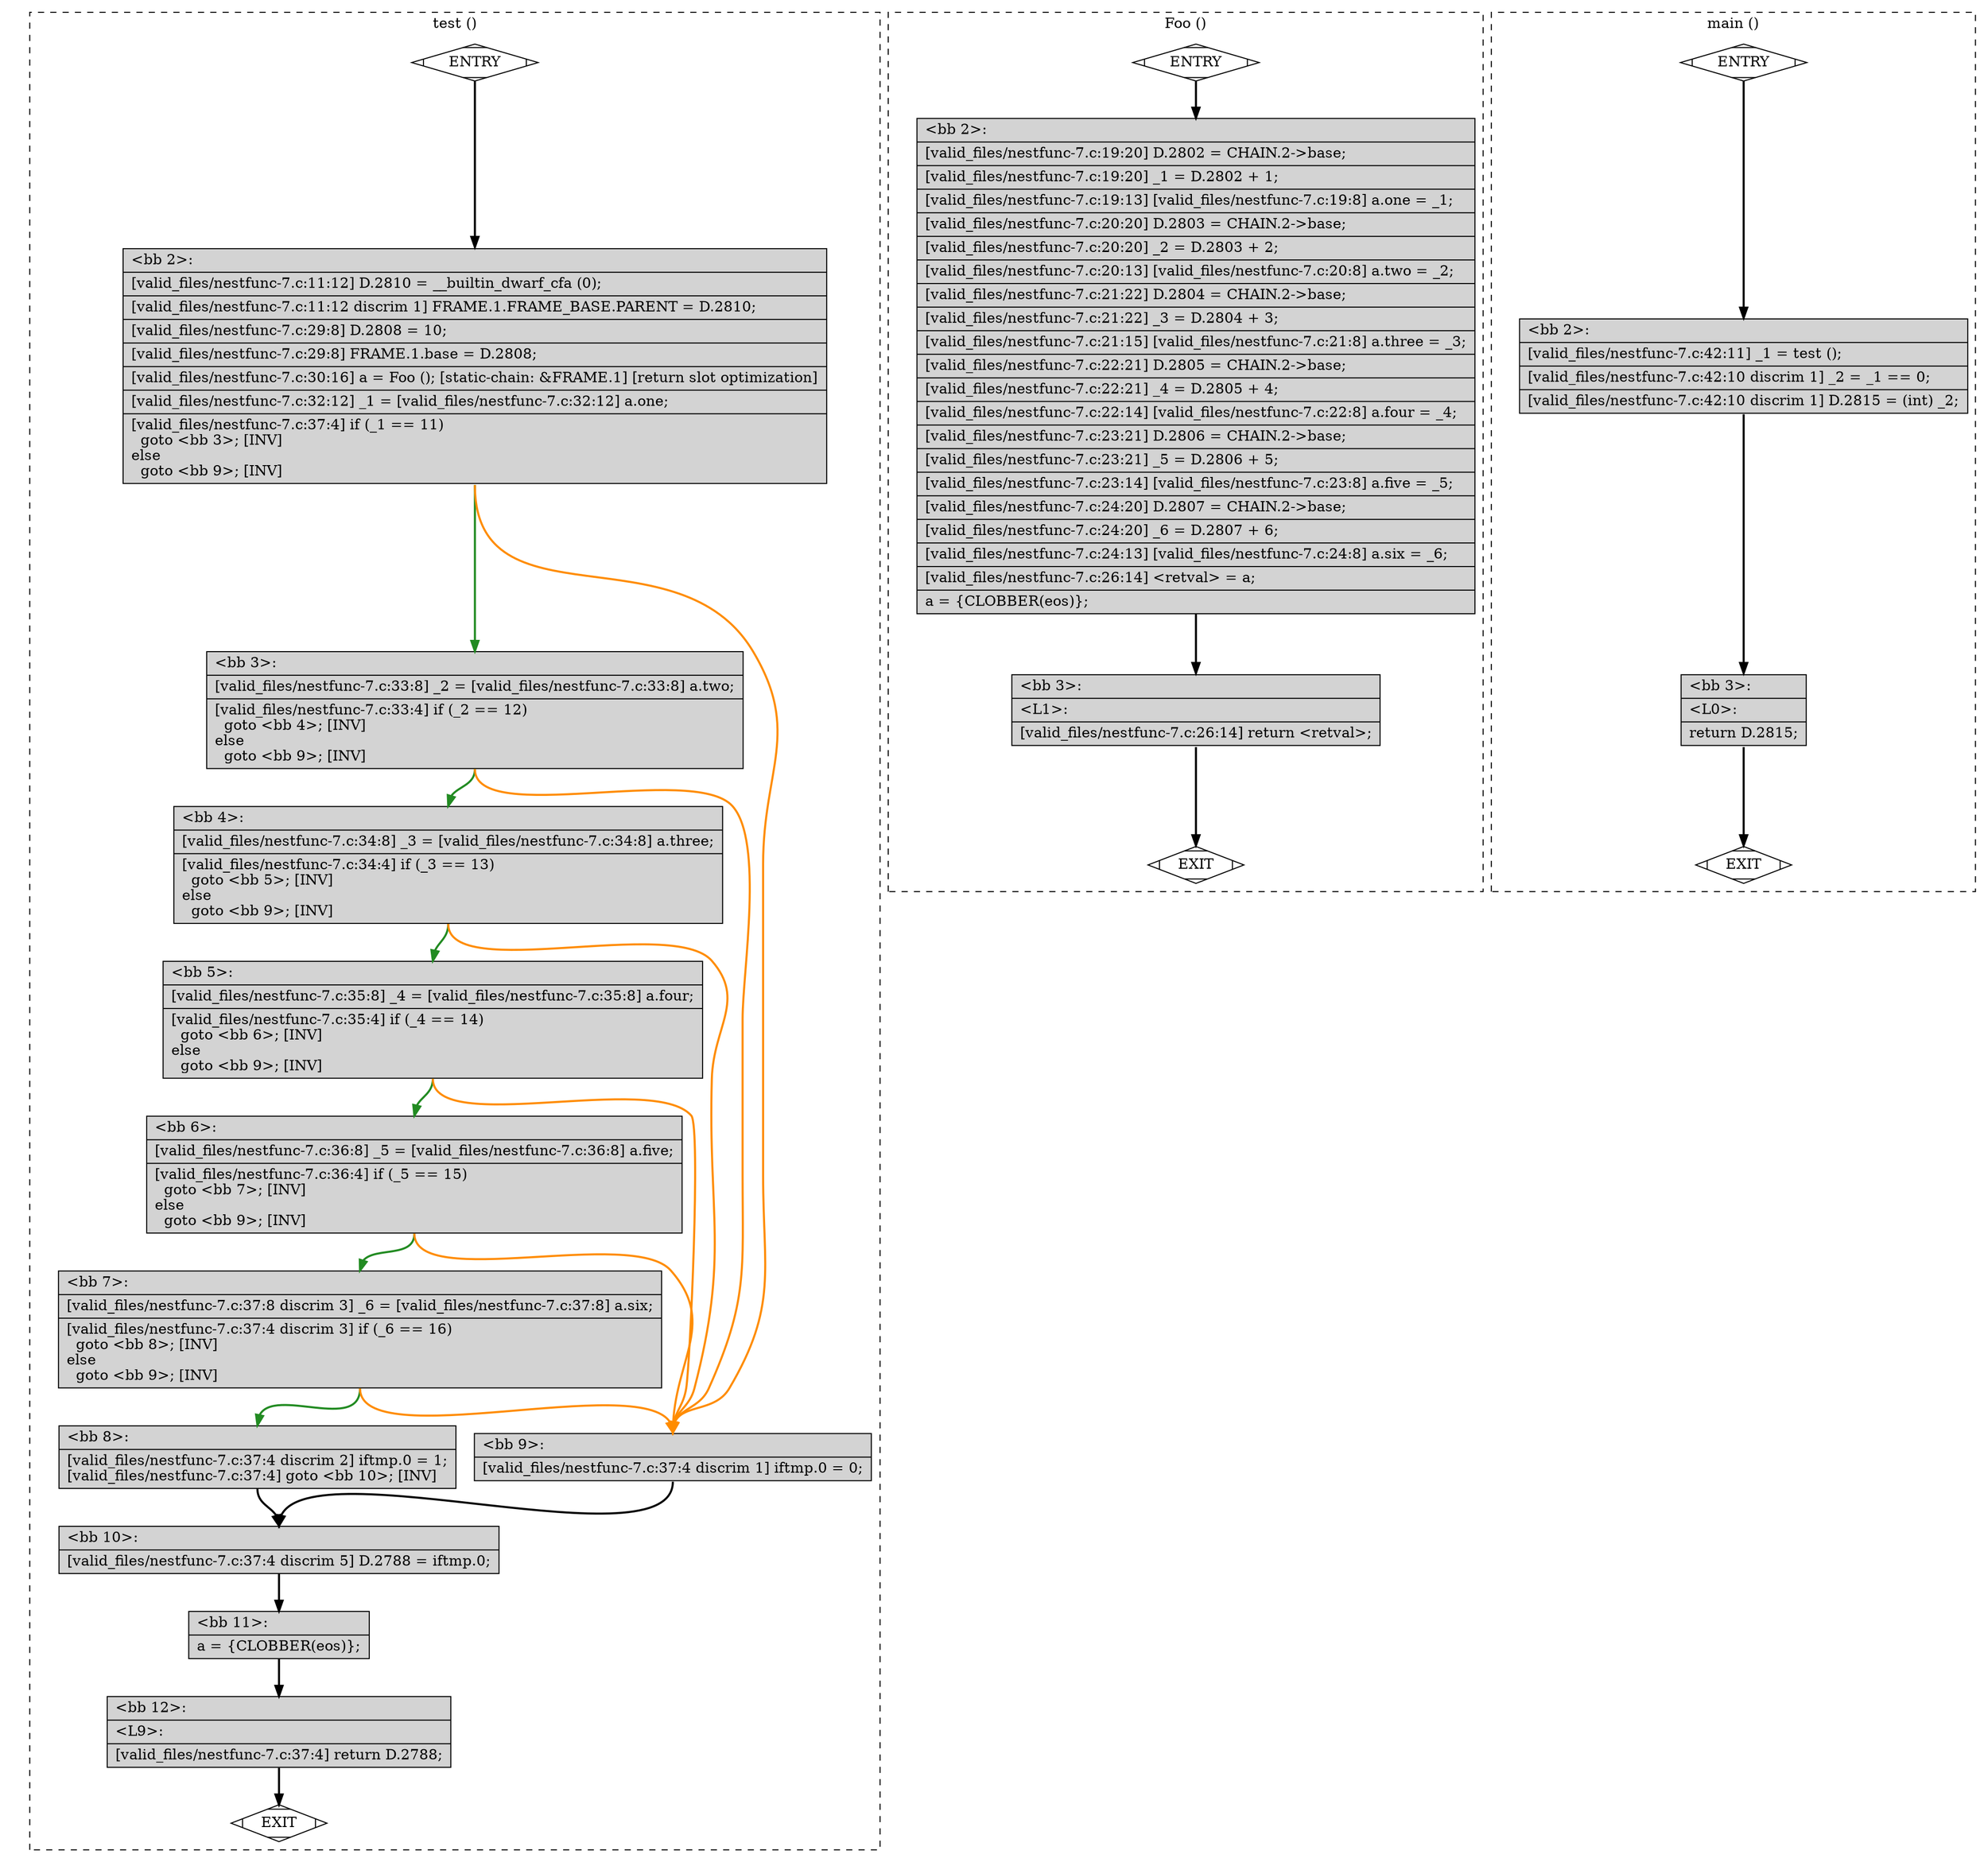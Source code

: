 digraph "a-nestfunc-7.c.015t.cfg" {
overlap=false;
subgraph "cluster_test" {
	style="dashed";
	color="black";
	label="test ()";
	fn_0_basic_block_0 [shape=Mdiamond,style=filled,fillcolor=white,label="ENTRY"];

	fn_0_basic_block_1 [shape=Mdiamond,style=filled,fillcolor=white,label="EXIT"];

	fn_0_basic_block_2 [shape=record,style=filled,fillcolor=lightgrey,label="{\<bb\ 2\>:\l\
|[valid_files/nestfunc-7.c:11:12]\ D.2810\ =\ __builtin_dwarf_cfa\ (0);\l\
|[valid_files/nestfunc-7.c:11:12\ discrim\ 1]\ FRAME.1.FRAME_BASE.PARENT\ =\ D.2810;\l\
|[valid_files/nestfunc-7.c:29:8]\ D.2808\ =\ 10;\l\
|[valid_files/nestfunc-7.c:29:8]\ FRAME.1.base\ =\ D.2808;\l\
|[valid_files/nestfunc-7.c:30:16]\ a\ =\ Foo\ ();\ [static-chain:\ &FRAME.1]\ [return\ slot\ optimization]\l\
|[valid_files/nestfunc-7.c:32:12]\ _1\ =\ [valid_files/nestfunc-7.c:32:12]\ a.one;\l\
|[valid_files/nestfunc-7.c:37:4]\ if\ (_1\ ==\ 11)\l\
\ \ goto\ \<bb\ 3\>;\ [INV]\l\
else\l\
\ \ goto\ \<bb\ 9\>;\ [INV]\l\
}"];

	fn_0_basic_block_3 [shape=record,style=filled,fillcolor=lightgrey,label="{\<bb\ 3\>:\l\
|[valid_files/nestfunc-7.c:33:8]\ _2\ =\ [valid_files/nestfunc-7.c:33:8]\ a.two;\l\
|[valid_files/nestfunc-7.c:33:4]\ if\ (_2\ ==\ 12)\l\
\ \ goto\ \<bb\ 4\>;\ [INV]\l\
else\l\
\ \ goto\ \<bb\ 9\>;\ [INV]\l\
}"];

	fn_0_basic_block_4 [shape=record,style=filled,fillcolor=lightgrey,label="{\<bb\ 4\>:\l\
|[valid_files/nestfunc-7.c:34:8]\ _3\ =\ [valid_files/nestfunc-7.c:34:8]\ a.three;\l\
|[valid_files/nestfunc-7.c:34:4]\ if\ (_3\ ==\ 13)\l\
\ \ goto\ \<bb\ 5\>;\ [INV]\l\
else\l\
\ \ goto\ \<bb\ 9\>;\ [INV]\l\
}"];

	fn_0_basic_block_5 [shape=record,style=filled,fillcolor=lightgrey,label="{\<bb\ 5\>:\l\
|[valid_files/nestfunc-7.c:35:8]\ _4\ =\ [valid_files/nestfunc-7.c:35:8]\ a.four;\l\
|[valid_files/nestfunc-7.c:35:4]\ if\ (_4\ ==\ 14)\l\
\ \ goto\ \<bb\ 6\>;\ [INV]\l\
else\l\
\ \ goto\ \<bb\ 9\>;\ [INV]\l\
}"];

	fn_0_basic_block_6 [shape=record,style=filled,fillcolor=lightgrey,label="{\<bb\ 6\>:\l\
|[valid_files/nestfunc-7.c:36:8]\ _5\ =\ [valid_files/nestfunc-7.c:36:8]\ a.five;\l\
|[valid_files/nestfunc-7.c:36:4]\ if\ (_5\ ==\ 15)\l\
\ \ goto\ \<bb\ 7\>;\ [INV]\l\
else\l\
\ \ goto\ \<bb\ 9\>;\ [INV]\l\
}"];

	fn_0_basic_block_7 [shape=record,style=filled,fillcolor=lightgrey,label="{\<bb\ 7\>:\l\
|[valid_files/nestfunc-7.c:37:8\ discrim\ 3]\ _6\ =\ [valid_files/nestfunc-7.c:37:8]\ a.six;\l\
|[valid_files/nestfunc-7.c:37:4\ discrim\ 3]\ if\ (_6\ ==\ 16)\l\
\ \ goto\ \<bb\ 8\>;\ [INV]\l\
else\l\
\ \ goto\ \<bb\ 9\>;\ [INV]\l\
}"];

	fn_0_basic_block_8 [shape=record,style=filled,fillcolor=lightgrey,label="{\<bb\ 8\>:\l\
|[valid_files/nestfunc-7.c:37:4\ discrim\ 2]\ iftmp.0\ =\ 1;\l\
[valid_files/nestfunc-7.c:37:4]\ goto\ \<bb\ 10\>;\ [INV]\l\
}"];

	fn_0_basic_block_9 [shape=record,style=filled,fillcolor=lightgrey,label="{\<bb\ 9\>:\l\
|[valid_files/nestfunc-7.c:37:4\ discrim\ 1]\ iftmp.0\ =\ 0;\l\
}"];

	fn_0_basic_block_10 [shape=record,style=filled,fillcolor=lightgrey,label="{\<bb\ 10\>:\l\
|[valid_files/nestfunc-7.c:37:4\ discrim\ 5]\ D.2788\ =\ iftmp.0;\l\
}"];

	fn_0_basic_block_11 [shape=record,style=filled,fillcolor=lightgrey,label="{\<bb\ 11\>:\l\
|a\ =\ \{CLOBBER(eos)\};\l\
}"];

	fn_0_basic_block_12 [shape=record,style=filled,fillcolor=lightgrey,label="{\<bb\ 12\>:\l\
|\<L9\>:\l\
|[valid_files/nestfunc-7.c:37:4]\ return\ D.2788;\l\
}"];

	fn_0_basic_block_0:s -> fn_0_basic_block_2:n [style="solid,bold",color=black,weight=100,constraint=true];
	fn_0_basic_block_2:s -> fn_0_basic_block_3:n [style="solid,bold",color=forestgreen,weight=10,constraint=true];
	fn_0_basic_block_2:s -> fn_0_basic_block_9:n [style="solid,bold",color=darkorange,weight=10,constraint=true];
	fn_0_basic_block_3:s -> fn_0_basic_block_4:n [style="solid,bold",color=forestgreen,weight=10,constraint=true];
	fn_0_basic_block_3:s -> fn_0_basic_block_9:n [style="solid,bold",color=darkorange,weight=10,constraint=true];
	fn_0_basic_block_4:s -> fn_0_basic_block_5:n [style="solid,bold",color=forestgreen,weight=10,constraint=true];
	fn_0_basic_block_4:s -> fn_0_basic_block_9:n [style="solid,bold",color=darkorange,weight=10,constraint=true];
	fn_0_basic_block_5:s -> fn_0_basic_block_6:n [style="solid,bold",color=forestgreen,weight=10,constraint=true];
	fn_0_basic_block_5:s -> fn_0_basic_block_9:n [style="solid,bold",color=darkorange,weight=10,constraint=true];
	fn_0_basic_block_6:s -> fn_0_basic_block_7:n [style="solid,bold",color=forestgreen,weight=10,constraint=true];
	fn_0_basic_block_6:s -> fn_0_basic_block_9:n [style="solid,bold",color=darkorange,weight=10,constraint=true];
	fn_0_basic_block_7:s -> fn_0_basic_block_8:n [style="solid,bold",color=forestgreen,weight=10,constraint=true];
	fn_0_basic_block_7:s -> fn_0_basic_block_9:n [style="solid,bold",color=darkorange,weight=10,constraint=true];
	fn_0_basic_block_8:s -> fn_0_basic_block_10:n [style="solid,bold",color=black,weight=100,constraint=true];
	fn_0_basic_block_9:s -> fn_0_basic_block_10:n [style="solid,bold",color=black,weight=100,constraint=true];
	fn_0_basic_block_10:s -> fn_0_basic_block_11:n [style="solid,bold",color=black,weight=100,constraint=true];
	fn_0_basic_block_11:s -> fn_0_basic_block_12:n [style="solid,bold",color=black,weight=100,constraint=true];
	fn_0_basic_block_12:s -> fn_0_basic_block_1:n [style="solid,bold",color=black,weight=10,constraint=true];
	fn_0_basic_block_0:s -> fn_0_basic_block_1:n [style="invis",constraint=true];
}
subgraph "cluster_Foo" {
	style="dashed";
	color="black";
	label="Foo ()";
	fn_1_basic_block_0 [shape=Mdiamond,style=filled,fillcolor=white,label="ENTRY"];

	fn_1_basic_block_1 [shape=Mdiamond,style=filled,fillcolor=white,label="EXIT"];

	fn_1_basic_block_2 [shape=record,style=filled,fillcolor=lightgrey,label="{\<bb\ 2\>:\l\
|[valid_files/nestfunc-7.c:19:20]\ D.2802\ =\ CHAIN.2-\>base;\l\
|[valid_files/nestfunc-7.c:19:20]\ _1\ =\ D.2802\ +\ 1;\l\
|[valid_files/nestfunc-7.c:19:13]\ [valid_files/nestfunc-7.c:19:8]\ a.one\ =\ _1;\l\
|[valid_files/nestfunc-7.c:20:20]\ D.2803\ =\ CHAIN.2-\>base;\l\
|[valid_files/nestfunc-7.c:20:20]\ _2\ =\ D.2803\ +\ 2;\l\
|[valid_files/nestfunc-7.c:20:13]\ [valid_files/nestfunc-7.c:20:8]\ a.two\ =\ _2;\l\
|[valid_files/nestfunc-7.c:21:22]\ D.2804\ =\ CHAIN.2-\>base;\l\
|[valid_files/nestfunc-7.c:21:22]\ _3\ =\ D.2804\ +\ 3;\l\
|[valid_files/nestfunc-7.c:21:15]\ [valid_files/nestfunc-7.c:21:8]\ a.three\ =\ _3;\l\
|[valid_files/nestfunc-7.c:22:21]\ D.2805\ =\ CHAIN.2-\>base;\l\
|[valid_files/nestfunc-7.c:22:21]\ _4\ =\ D.2805\ +\ 4;\l\
|[valid_files/nestfunc-7.c:22:14]\ [valid_files/nestfunc-7.c:22:8]\ a.four\ =\ _4;\l\
|[valid_files/nestfunc-7.c:23:21]\ D.2806\ =\ CHAIN.2-\>base;\l\
|[valid_files/nestfunc-7.c:23:21]\ _5\ =\ D.2806\ +\ 5;\l\
|[valid_files/nestfunc-7.c:23:14]\ [valid_files/nestfunc-7.c:23:8]\ a.five\ =\ _5;\l\
|[valid_files/nestfunc-7.c:24:20]\ D.2807\ =\ CHAIN.2-\>base;\l\
|[valid_files/nestfunc-7.c:24:20]\ _6\ =\ D.2807\ +\ 6;\l\
|[valid_files/nestfunc-7.c:24:13]\ [valid_files/nestfunc-7.c:24:8]\ a.six\ =\ _6;\l\
|[valid_files/nestfunc-7.c:26:14]\ \<retval\>\ =\ a;\l\
|a\ =\ \{CLOBBER(eos)\};\l\
}"];

	fn_1_basic_block_3 [shape=record,style=filled,fillcolor=lightgrey,label="{\<bb\ 3\>:\l\
|\<L1\>:\l\
|[valid_files/nestfunc-7.c:26:14]\ return\ \<retval\>;\l\
}"];

	fn_1_basic_block_0:s -> fn_1_basic_block_2:n [style="solid,bold",color=black,weight=100,constraint=true];
	fn_1_basic_block_2:s -> fn_1_basic_block_3:n [style="solid,bold",color=black,weight=100,constraint=true];
	fn_1_basic_block_3:s -> fn_1_basic_block_1:n [style="solid,bold",color=black,weight=10,constraint=true];
	fn_1_basic_block_0:s -> fn_1_basic_block_1:n [style="invis",constraint=true];
}
subgraph "cluster_main" {
	style="dashed";
	color="black";
	label="main ()";
	fn_2_basic_block_0 [shape=Mdiamond,style=filled,fillcolor=white,label="ENTRY"];

	fn_2_basic_block_1 [shape=Mdiamond,style=filled,fillcolor=white,label="EXIT"];

	fn_2_basic_block_2 [shape=record,style=filled,fillcolor=lightgrey,label="{\<bb\ 2\>:\l\
|[valid_files/nestfunc-7.c:42:11]\ _1\ =\ test\ ();\l\
|[valid_files/nestfunc-7.c:42:10\ discrim\ 1]\ _2\ =\ _1\ ==\ 0;\l\
|[valid_files/nestfunc-7.c:42:10\ discrim\ 1]\ D.2815\ =\ (int)\ _2;\l\
}"];

	fn_2_basic_block_3 [shape=record,style=filled,fillcolor=lightgrey,label="{\<bb\ 3\>:\l\
|\<L0\>:\l\
|return\ D.2815;\l\
}"];

	fn_2_basic_block_0:s -> fn_2_basic_block_2:n [style="solid,bold",color=black,weight=100,constraint=true];
	fn_2_basic_block_2:s -> fn_2_basic_block_3:n [style="solid,bold",color=black,weight=100,constraint=true];
	fn_2_basic_block_3:s -> fn_2_basic_block_1:n [style="solid,bold",color=black,weight=10,constraint=true];
	fn_2_basic_block_0:s -> fn_2_basic_block_1:n [style="invis",constraint=true];
}
}
